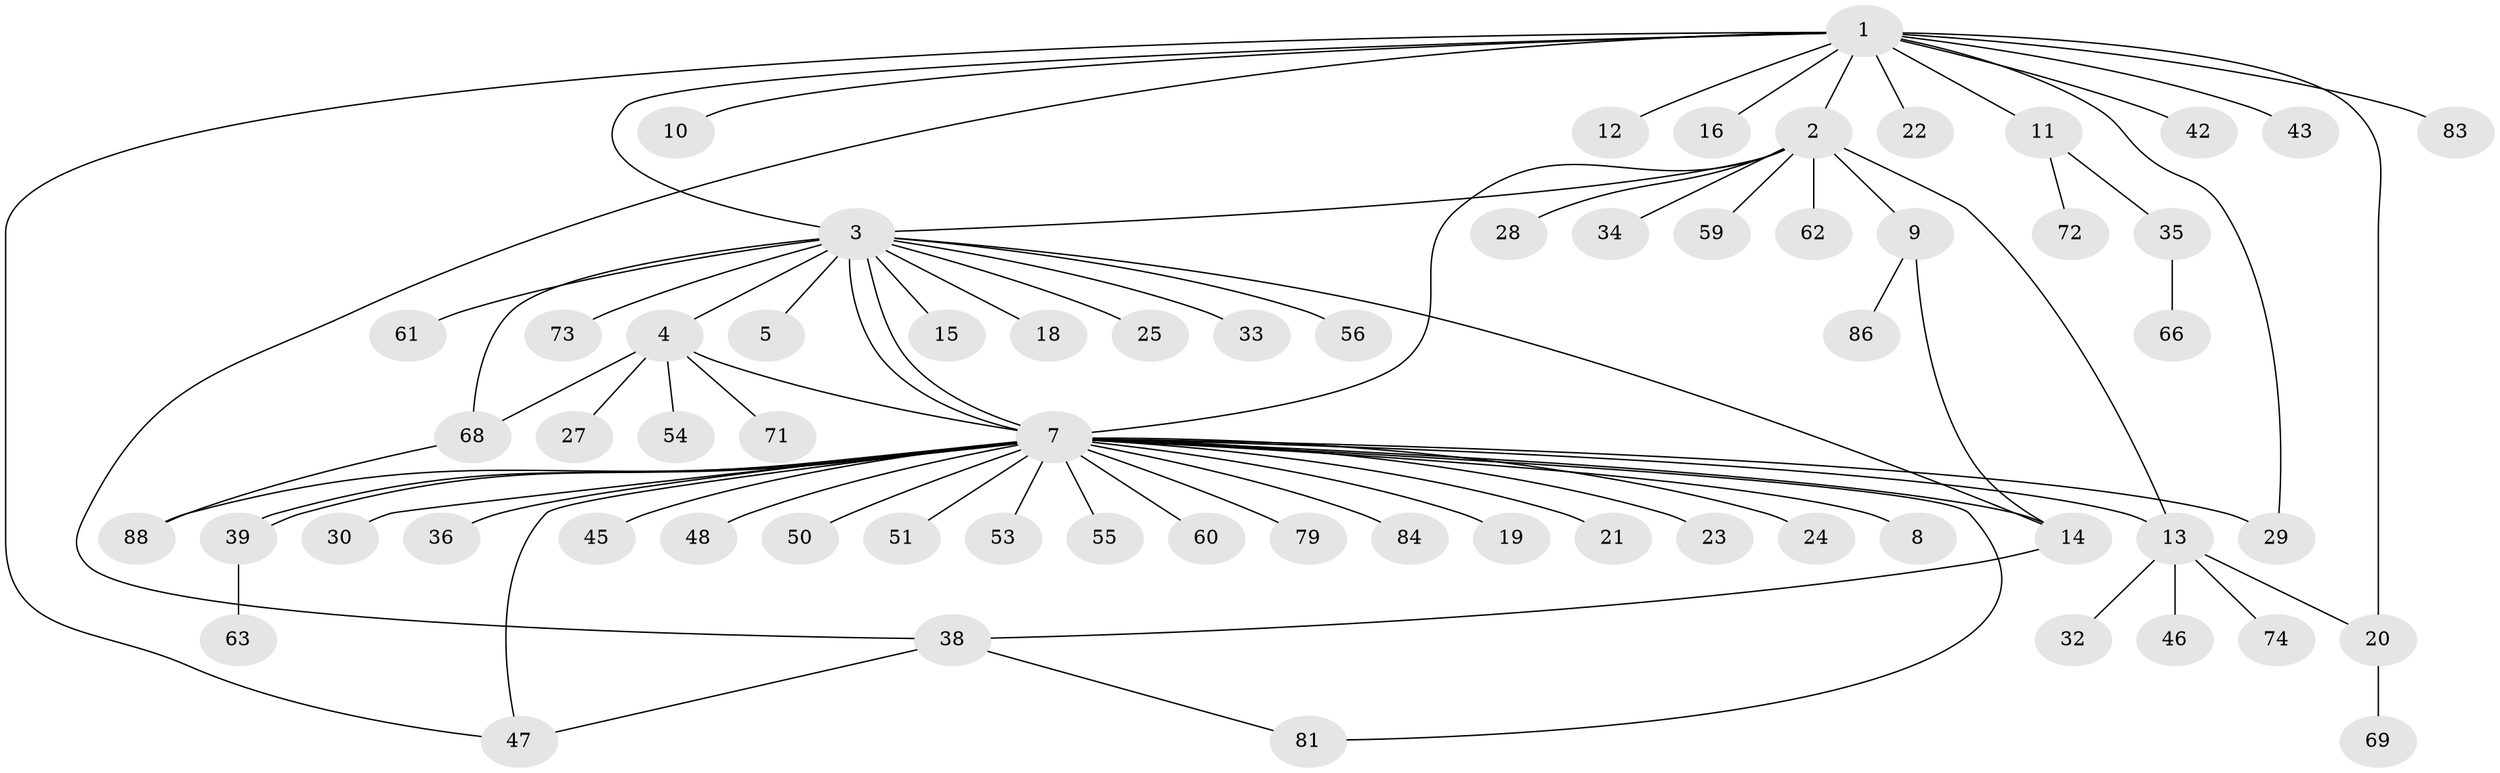 // Generated by graph-tools (version 1.1) at 2025/51/02/27/25 19:51:56]
// undirected, 64 vertices, 79 edges
graph export_dot {
graph [start="1"]
  node [color=gray90,style=filled];
  1 [super="+52"];
  2 [super="+37"];
  3 [super="+17"];
  4 [super="+6"];
  5;
  7 [super="+44"];
  8;
  9 [super="+87"];
  10;
  11 [super="+31"];
  12;
  13 [super="+80"];
  14 [super="+77"];
  15;
  16;
  18 [super="+26"];
  19;
  20 [super="+64"];
  21;
  22;
  23;
  24;
  25;
  27;
  28;
  29 [super="+49"];
  30;
  32;
  33;
  34;
  35 [super="+58"];
  36;
  38 [super="+40"];
  39 [super="+41"];
  42;
  43;
  45;
  46 [super="+90"];
  47 [super="+70"];
  48 [super="+75"];
  50 [super="+76"];
  51 [super="+67"];
  53;
  54 [super="+57"];
  55;
  56 [super="+85"];
  59;
  60;
  61 [super="+65"];
  62 [super="+89"];
  63 [super="+78"];
  66;
  68;
  69;
  71;
  72;
  73;
  74;
  79;
  81 [super="+82"];
  83;
  84;
  86;
  88;
  1 -- 2;
  1 -- 3;
  1 -- 10;
  1 -- 11;
  1 -- 12;
  1 -- 16;
  1 -- 20;
  1 -- 22;
  1 -- 42;
  1 -- 43;
  1 -- 47;
  1 -- 83;
  1 -- 38;
  1 -- 29;
  2 -- 3;
  2 -- 9 [weight=2];
  2 -- 13;
  2 -- 28;
  2 -- 34;
  2 -- 59;
  2 -- 62;
  2 -- 7;
  3 -- 4;
  3 -- 5;
  3 -- 7;
  3 -- 7;
  3 -- 14;
  3 -- 15;
  3 -- 25;
  3 -- 33;
  3 -- 61;
  3 -- 68;
  3 -- 56;
  3 -- 73;
  3 -- 18;
  4 -- 54;
  4 -- 68;
  4 -- 71;
  4 -- 27;
  4 -- 7;
  7 -- 8;
  7 -- 13;
  7 -- 14;
  7 -- 19;
  7 -- 21;
  7 -- 23;
  7 -- 24;
  7 -- 29;
  7 -- 30;
  7 -- 36;
  7 -- 39;
  7 -- 39;
  7 -- 45;
  7 -- 47;
  7 -- 48;
  7 -- 50;
  7 -- 51;
  7 -- 53;
  7 -- 55;
  7 -- 60;
  7 -- 84;
  7 -- 88;
  7 -- 79;
  7 -- 81;
  9 -- 86;
  9 -- 14;
  11 -- 35;
  11 -- 72;
  13 -- 20;
  13 -- 32;
  13 -- 46;
  13 -- 74;
  14 -- 38;
  20 -- 69;
  35 -- 66;
  38 -- 47;
  38 -- 81;
  39 -- 63;
  68 -- 88;
}
